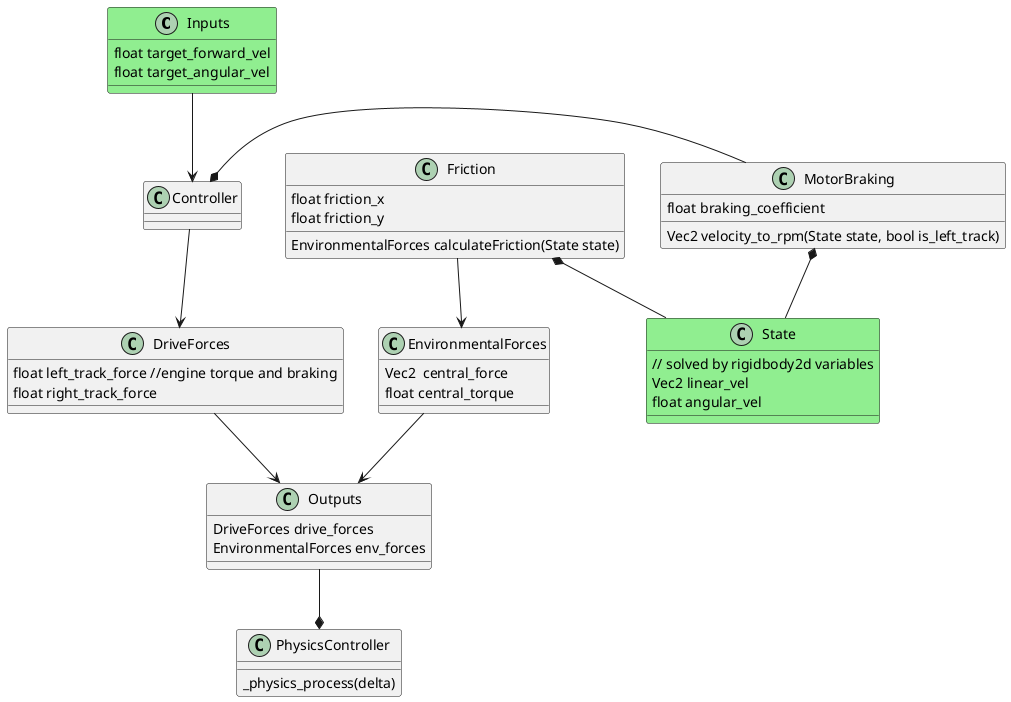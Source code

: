 @startuml components
class Inputs #LightGreen {
  float target_forward_vel
  float target_angular_vel
}

class State #LightGreen{
  // solved by rigidbody2d variables
  Vec2 linear_vel
  float angular_vel
}

class EnvironmentalForces {
  Vec2  central_force
  float central_torque
}

class DriveForces {
  float left_track_force //engine torque and braking
  float right_track_force 
}

class Outputs {
  DriveForces drive_forces
  EnvironmentalForces env_forces
}

class Controller {

}

class PhysicsController {
  _physics_process(delta)
}

class MotorBraking {
  float braking_coefficient
  Vec2 velocity_to_rpm(State state, bool is_left_track)
}

class Friction {
  float friction_x
  float friction_y
  EnvironmentalForces calculateFriction(State state)
}

Inputs --> Controller
Controller *- MotorBraking
Controller --> DriveForces
DriveForces --> Outputs
Friction --> EnvironmentalForces
EnvironmentalForces --> Outputs
MotorBraking *-- State
Friction *-- State
Outputs --* PhysicsController

@enduml